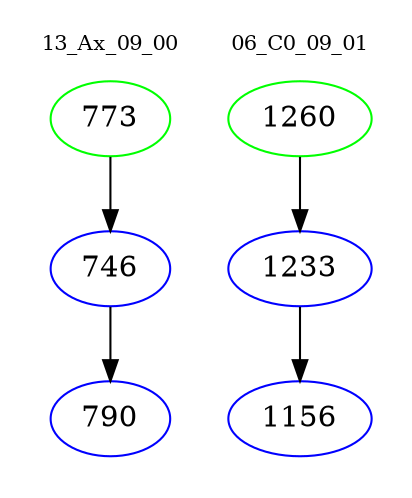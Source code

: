 digraph{
subgraph cluster_0 {
color = white
label = "13_Ax_09_00";
fontsize=10;
T0_773 [label="773", color="green"]
T0_773 -> T0_746 [color="black"]
T0_746 [label="746", color="blue"]
T0_746 -> T0_790 [color="black"]
T0_790 [label="790", color="blue"]
}
subgraph cluster_1 {
color = white
label = "06_C0_09_01";
fontsize=10;
T1_1260 [label="1260", color="green"]
T1_1260 -> T1_1233 [color="black"]
T1_1233 [label="1233", color="blue"]
T1_1233 -> T1_1156 [color="black"]
T1_1156 [label="1156", color="blue"]
}
}
